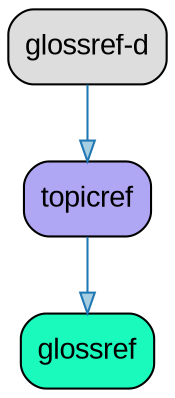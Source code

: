 // DITA Domain glossref-d
strict digraph {
				
  // Root node
  
	"glossref-d" [label ="glossref-d" fontname="Arial" shape="Mrecord" style="filled"  fillcolor="#DDDDDD"]
			
  // Other nodes
      
	"topicref" [label ="topicref" fontname="Arial" shape="Mrecord" style="filled"  fillcolor="#AFA7F4"]
         
	"glossref" [label ="glossref" fontname="Arial" shape="Mrecord" style="filled"  fillcolor="#1AFABC"]
      
   
  // Edges
      
	"glossref-d" -> "topicref" [fillcolor="#a6cee3" color="#1f78b4"]
         
	"topicref" -> "glossref" [fillcolor="#a6cee3" color="#1f78b4"]
      
   }